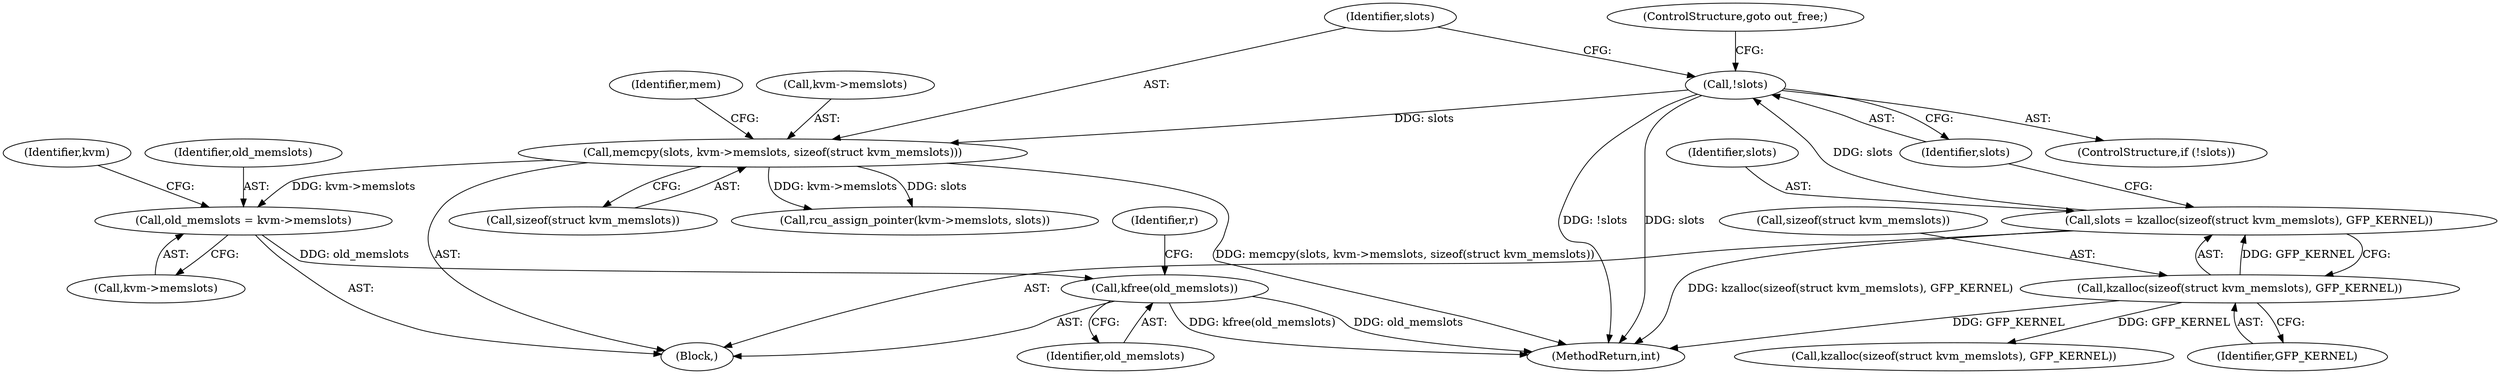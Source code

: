 digraph "0_linux_fa3d315a4ce2c0891cdde262562e710d95fba19e@API" {
"1000525" [label="(Call,kfree(old_memslots))"];
"1000508" [label="(Call,old_memslots = kvm->memslots)"];
"1000469" [label="(Call,memcpy(slots, kvm->memslots, sizeof(struct kvm_memslots)))"];
"1000466" [label="(Call,!slots)"];
"1000459" [label="(Call,slots = kzalloc(sizeof(struct kvm_memslots), GFP_KERNEL))"];
"1000461" [label="(Call,kzalloc(sizeof(struct kvm_memslots), GFP_KERNEL))"];
"1000479" [label="(Identifier,mem)"];
"1000459" [label="(Call,slots = kzalloc(sizeof(struct kvm_memslots), GFP_KERNEL))"];
"1000464" [label="(Identifier,GFP_KERNEL)"];
"1000467" [label="(Identifier,slots)"];
"1000528" [label="(Identifier,r)"];
"1000466" [label="(Call,!slots)"];
"1000465" [label="(ControlStructure,if (!slots))"];
"1000526" [label="(Identifier,old_memslots)"];
"1000515" [label="(Identifier,kvm)"];
"1000508" [label="(Call,old_memslots = kvm->memslots)"];
"1000542" [label="(Call,kzalloc(sizeof(struct kvm_memslots), GFP_KERNEL))"];
"1000461" [label="(Call,kzalloc(sizeof(struct kvm_memslots), GFP_KERNEL))"];
"1000509" [label="(Identifier,old_memslots)"];
"1000471" [label="(Call,kvm->memslots)"];
"1000510" [label="(Call,kvm->memslots)"];
"1000454" [label="(Block,)"];
"1000462" [label="(Call,sizeof(struct kvm_memslots))"];
"1000470" [label="(Identifier,slots)"];
"1000525" [label="(Call,kfree(old_memslots))"];
"1000460" [label="(Identifier,slots)"];
"1000632" [label="(MethodReturn,int)"];
"1000474" [label="(Call,sizeof(struct kvm_memslots))"];
"1000468" [label="(ControlStructure,goto out_free;)"];
"1000469" [label="(Call,memcpy(slots, kvm->memslots, sizeof(struct kvm_memslots)))"];
"1000513" [label="(Call,rcu_assign_pointer(kvm->memslots, slots))"];
"1000525" -> "1000454"  [label="AST: "];
"1000525" -> "1000526"  [label="CFG: "];
"1000526" -> "1000525"  [label="AST: "];
"1000528" -> "1000525"  [label="CFG: "];
"1000525" -> "1000632"  [label="DDG: kfree(old_memslots)"];
"1000525" -> "1000632"  [label="DDG: old_memslots"];
"1000508" -> "1000525"  [label="DDG: old_memslots"];
"1000508" -> "1000454"  [label="AST: "];
"1000508" -> "1000510"  [label="CFG: "];
"1000509" -> "1000508"  [label="AST: "];
"1000510" -> "1000508"  [label="AST: "];
"1000515" -> "1000508"  [label="CFG: "];
"1000469" -> "1000508"  [label="DDG: kvm->memslots"];
"1000469" -> "1000454"  [label="AST: "];
"1000469" -> "1000474"  [label="CFG: "];
"1000470" -> "1000469"  [label="AST: "];
"1000471" -> "1000469"  [label="AST: "];
"1000474" -> "1000469"  [label="AST: "];
"1000479" -> "1000469"  [label="CFG: "];
"1000469" -> "1000632"  [label="DDG: memcpy(slots, kvm->memslots, sizeof(struct kvm_memslots))"];
"1000466" -> "1000469"  [label="DDG: slots"];
"1000469" -> "1000513"  [label="DDG: kvm->memslots"];
"1000469" -> "1000513"  [label="DDG: slots"];
"1000466" -> "1000465"  [label="AST: "];
"1000466" -> "1000467"  [label="CFG: "];
"1000467" -> "1000466"  [label="AST: "];
"1000468" -> "1000466"  [label="CFG: "];
"1000470" -> "1000466"  [label="CFG: "];
"1000466" -> "1000632"  [label="DDG: slots"];
"1000466" -> "1000632"  [label="DDG: !slots"];
"1000459" -> "1000466"  [label="DDG: slots"];
"1000459" -> "1000454"  [label="AST: "];
"1000459" -> "1000461"  [label="CFG: "];
"1000460" -> "1000459"  [label="AST: "];
"1000461" -> "1000459"  [label="AST: "];
"1000467" -> "1000459"  [label="CFG: "];
"1000459" -> "1000632"  [label="DDG: kzalloc(sizeof(struct kvm_memslots), GFP_KERNEL)"];
"1000461" -> "1000459"  [label="DDG: GFP_KERNEL"];
"1000461" -> "1000464"  [label="CFG: "];
"1000462" -> "1000461"  [label="AST: "];
"1000464" -> "1000461"  [label="AST: "];
"1000461" -> "1000632"  [label="DDG: GFP_KERNEL"];
"1000461" -> "1000542"  [label="DDG: GFP_KERNEL"];
}
